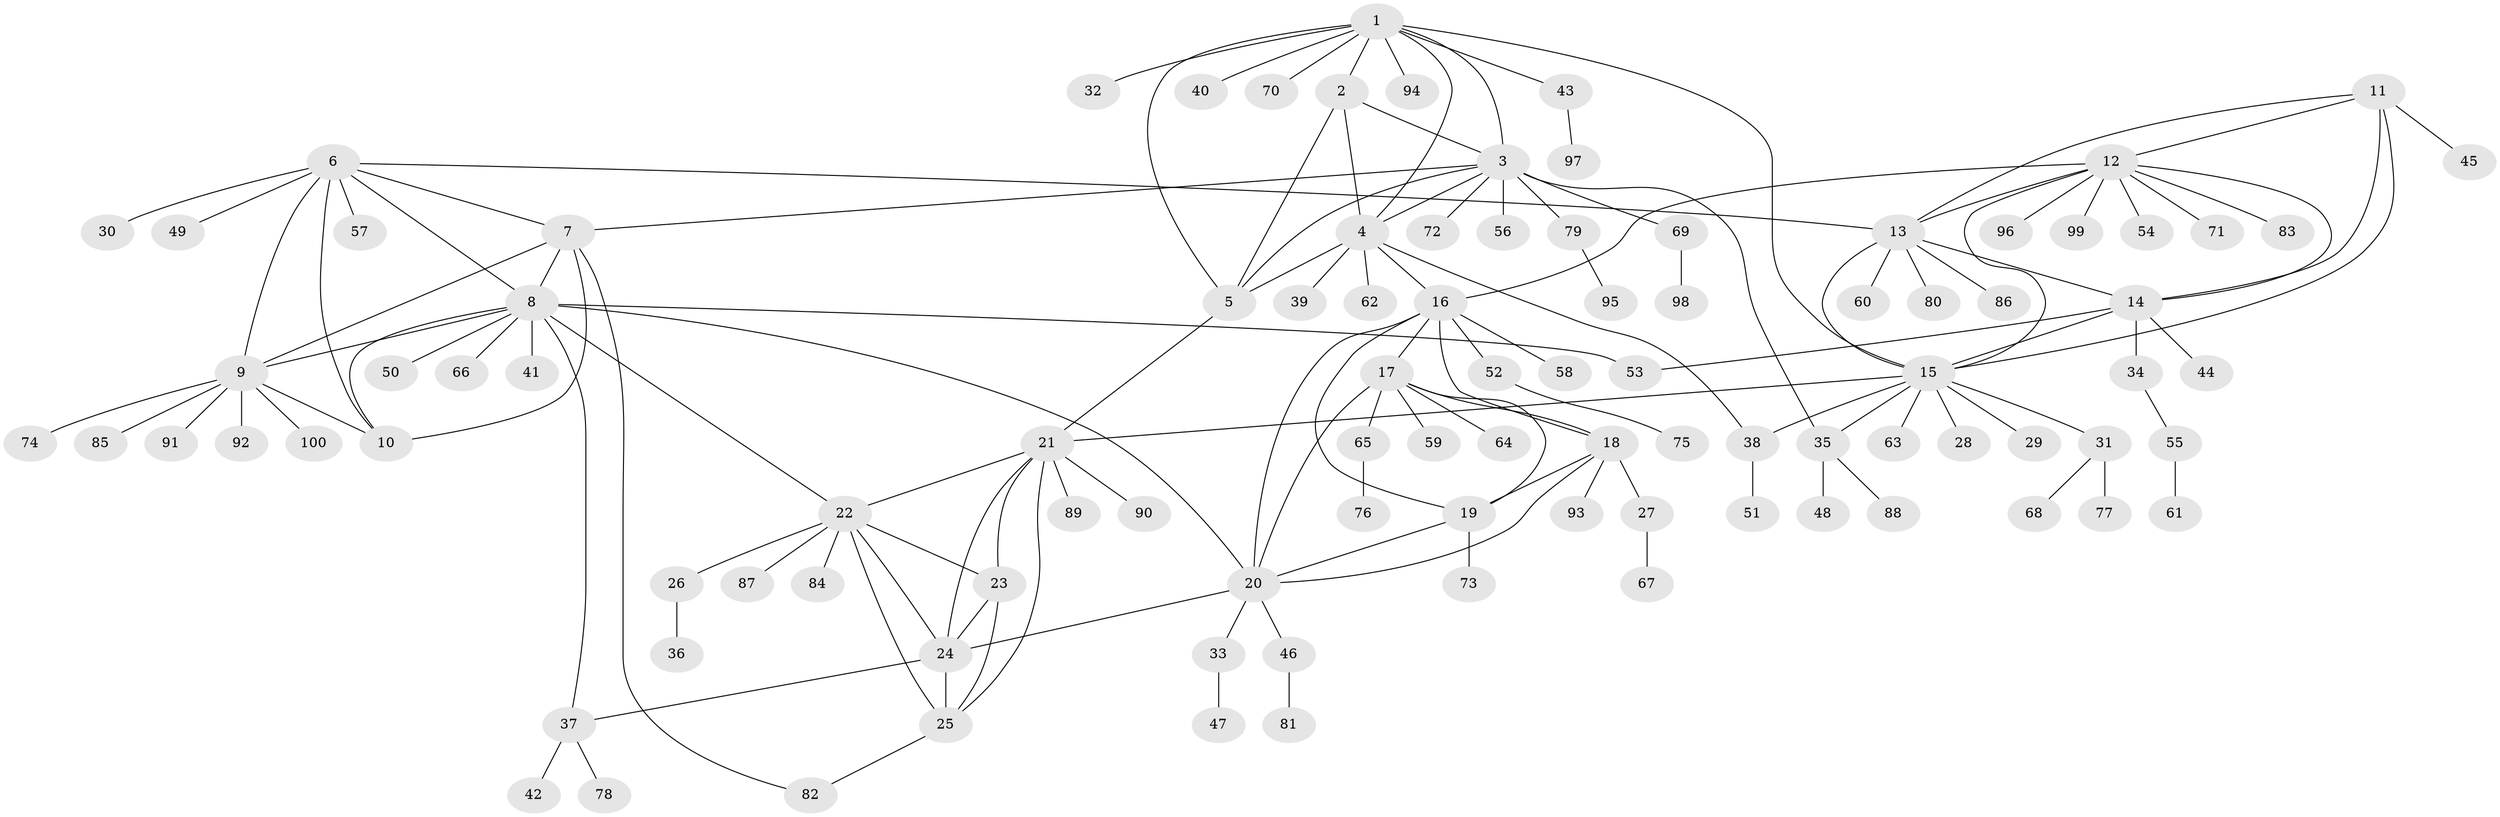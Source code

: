 // coarse degree distribution, {9: 0.05194805194805195, 3: 0.025974025974025976, 13: 0.012987012987012988, 6: 0.03896103896103896, 5: 0.03896103896103896, 10: 0.012987012987012988, 7: 0.05194805194805195, 11: 0.012987012987012988, 4: 0.012987012987012988, 1: 0.6363636363636364, 2: 0.1038961038961039}
// Generated by graph-tools (version 1.1) at 2025/42/03/06/25 10:42:11]
// undirected, 100 vertices, 140 edges
graph export_dot {
graph [start="1"]
  node [color=gray90,style=filled];
  1;
  2;
  3;
  4;
  5;
  6;
  7;
  8;
  9;
  10;
  11;
  12;
  13;
  14;
  15;
  16;
  17;
  18;
  19;
  20;
  21;
  22;
  23;
  24;
  25;
  26;
  27;
  28;
  29;
  30;
  31;
  32;
  33;
  34;
  35;
  36;
  37;
  38;
  39;
  40;
  41;
  42;
  43;
  44;
  45;
  46;
  47;
  48;
  49;
  50;
  51;
  52;
  53;
  54;
  55;
  56;
  57;
  58;
  59;
  60;
  61;
  62;
  63;
  64;
  65;
  66;
  67;
  68;
  69;
  70;
  71;
  72;
  73;
  74;
  75;
  76;
  77;
  78;
  79;
  80;
  81;
  82;
  83;
  84;
  85;
  86;
  87;
  88;
  89;
  90;
  91;
  92;
  93;
  94;
  95;
  96;
  97;
  98;
  99;
  100;
  1 -- 2;
  1 -- 3;
  1 -- 4;
  1 -- 5;
  1 -- 15;
  1 -- 32;
  1 -- 40;
  1 -- 43;
  1 -- 70;
  1 -- 94;
  2 -- 3;
  2 -- 4;
  2 -- 5;
  3 -- 4;
  3 -- 5;
  3 -- 7;
  3 -- 35;
  3 -- 56;
  3 -- 69;
  3 -- 72;
  3 -- 79;
  4 -- 5;
  4 -- 16;
  4 -- 38;
  4 -- 39;
  4 -- 62;
  5 -- 21;
  6 -- 7;
  6 -- 8;
  6 -- 9;
  6 -- 10;
  6 -- 13;
  6 -- 30;
  6 -- 49;
  6 -- 57;
  7 -- 8;
  7 -- 9;
  7 -- 10;
  7 -- 82;
  8 -- 9;
  8 -- 10;
  8 -- 20;
  8 -- 22;
  8 -- 37;
  8 -- 41;
  8 -- 50;
  8 -- 53;
  8 -- 66;
  9 -- 10;
  9 -- 74;
  9 -- 85;
  9 -- 91;
  9 -- 92;
  9 -- 100;
  11 -- 12;
  11 -- 13;
  11 -- 14;
  11 -- 15;
  11 -- 45;
  12 -- 13;
  12 -- 14;
  12 -- 15;
  12 -- 16;
  12 -- 54;
  12 -- 71;
  12 -- 83;
  12 -- 96;
  12 -- 99;
  13 -- 14;
  13 -- 15;
  13 -- 60;
  13 -- 80;
  13 -- 86;
  14 -- 15;
  14 -- 34;
  14 -- 44;
  14 -- 53;
  15 -- 21;
  15 -- 28;
  15 -- 29;
  15 -- 31;
  15 -- 35;
  15 -- 38;
  15 -- 63;
  16 -- 17;
  16 -- 18;
  16 -- 19;
  16 -- 20;
  16 -- 52;
  16 -- 58;
  17 -- 18;
  17 -- 19;
  17 -- 20;
  17 -- 59;
  17 -- 64;
  17 -- 65;
  18 -- 19;
  18 -- 20;
  18 -- 27;
  18 -- 93;
  19 -- 20;
  19 -- 73;
  20 -- 24;
  20 -- 33;
  20 -- 46;
  21 -- 22;
  21 -- 23;
  21 -- 24;
  21 -- 25;
  21 -- 89;
  21 -- 90;
  22 -- 23;
  22 -- 24;
  22 -- 25;
  22 -- 26;
  22 -- 84;
  22 -- 87;
  23 -- 24;
  23 -- 25;
  24 -- 25;
  24 -- 37;
  25 -- 82;
  26 -- 36;
  27 -- 67;
  31 -- 68;
  31 -- 77;
  33 -- 47;
  34 -- 55;
  35 -- 48;
  35 -- 88;
  37 -- 42;
  37 -- 78;
  38 -- 51;
  43 -- 97;
  46 -- 81;
  52 -- 75;
  55 -- 61;
  65 -- 76;
  69 -- 98;
  79 -- 95;
}
